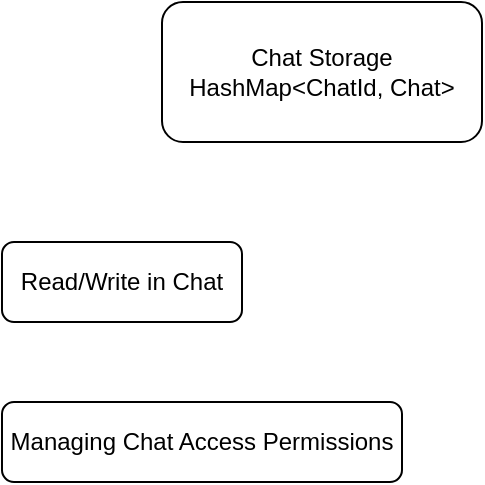 <mxfile>
    <diagram id="xBRdnPSFUyk9Mn80xkOD" name="Página-1">
        <mxGraphModel dx="1128" dy="515" grid="1" gridSize="10" guides="1" tooltips="1" connect="1" arrows="1" fold="1" page="1" pageScale="1" pageWidth="827" pageHeight="583" math="0" shadow="0">
            <root>
                <mxCell id="0"/>
                <mxCell id="1" parent="0"/>
                <mxCell id="2" value="&lt;div&gt;Chat Storage&lt;/div&gt;HashMap&amp;lt;ChatId, Chat&amp;gt;" style="rounded=1;whiteSpace=wrap;html=1;" vertex="1" parent="1">
                    <mxGeometry x="200" y="40" width="160" height="70" as="geometry"/>
                </mxCell>
                <mxCell id="3" value="Managing Chat Access Permissions" style="rounded=1;whiteSpace=wrap;html=1;" vertex="1" parent="1">
                    <mxGeometry x="120" y="240" width="200" height="40" as="geometry"/>
                </mxCell>
                <mxCell id="4" value="Read/Write in Chat" style="rounded=1;whiteSpace=wrap;html=1;" vertex="1" parent="1">
                    <mxGeometry x="120" y="160" width="120" height="40" as="geometry"/>
                </mxCell>
            </root>
        </mxGraphModel>
    </diagram>
</mxfile>